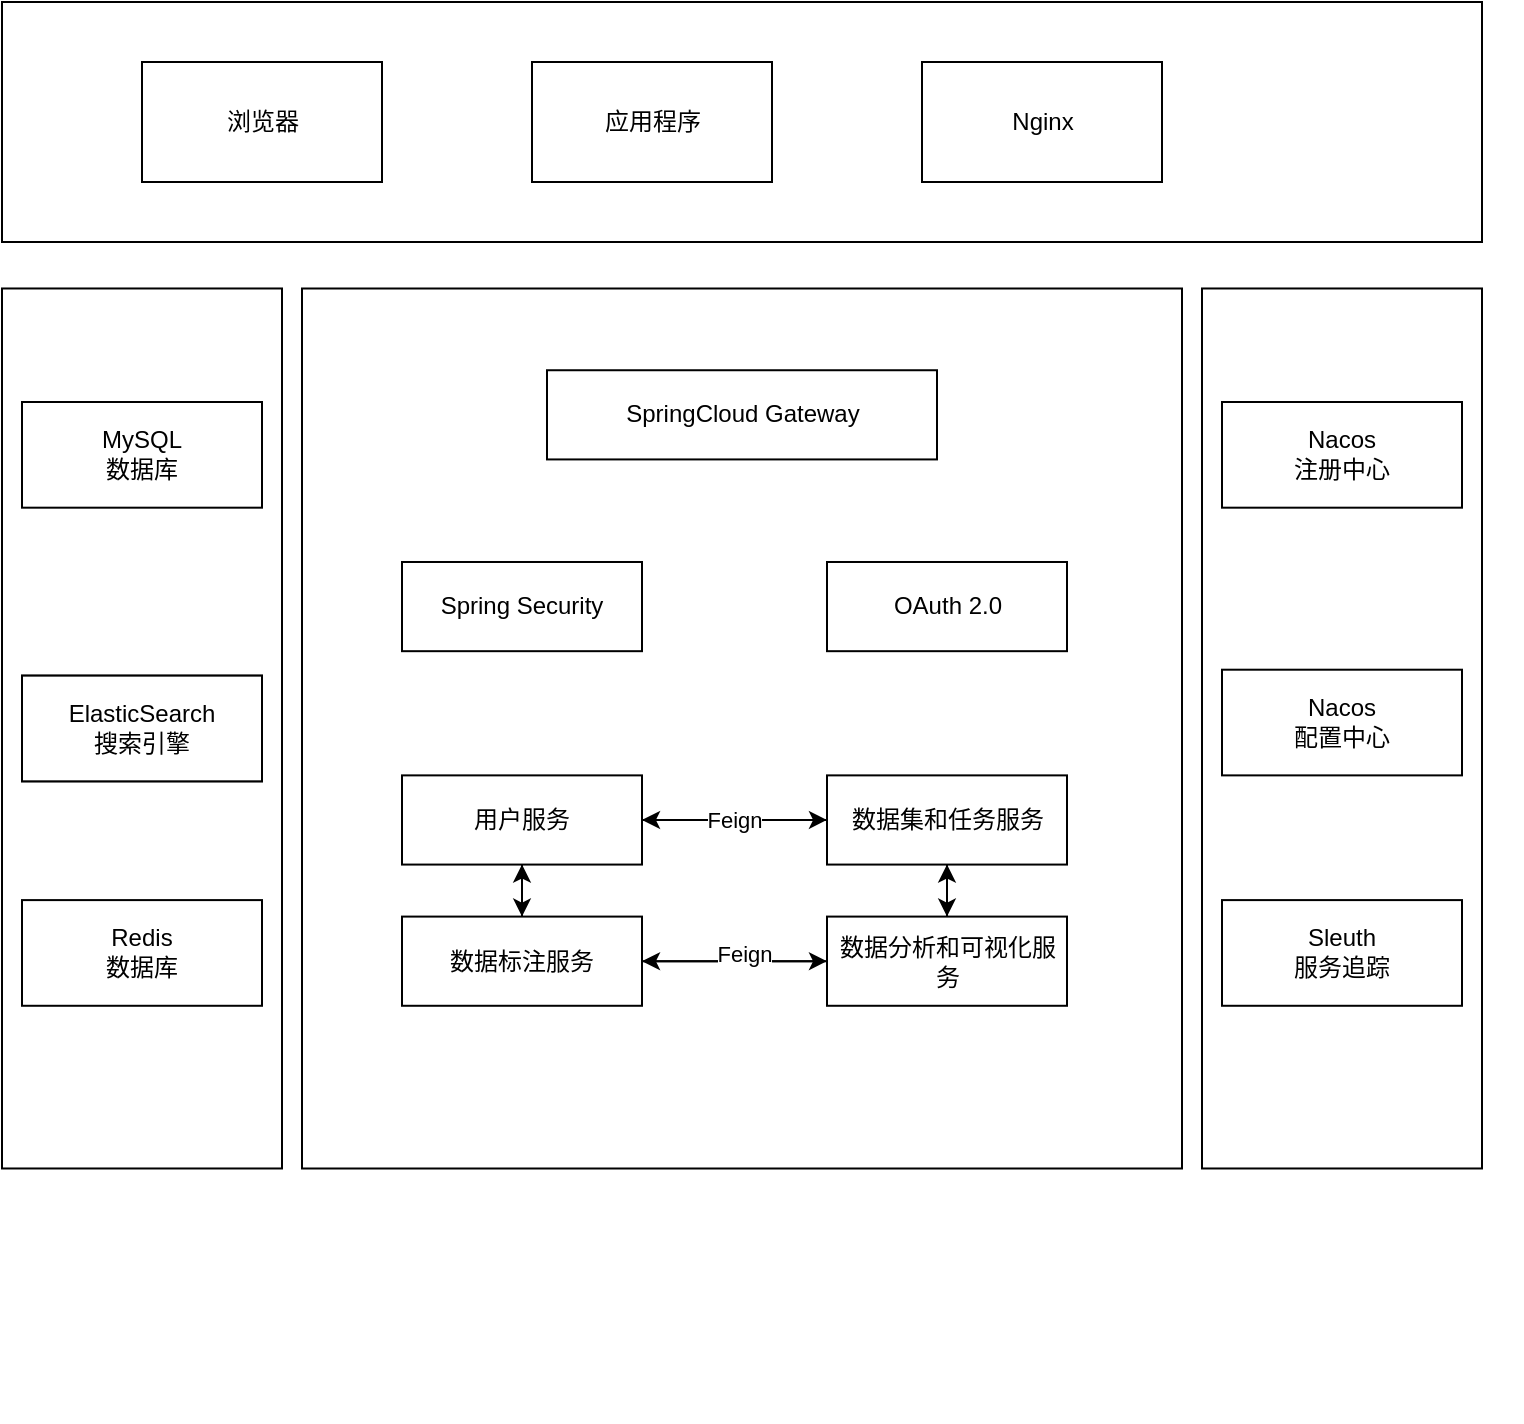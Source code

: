 <mxfile version="14.9.5" type="github">
  <diagram id="iS2GrhRJkrHkgEzzFlDL" name="第 1 页">
    <mxGraphModel dx="1422" dy="772" grid="1" gridSize="10" guides="1" tooltips="1" connect="1" arrows="1" fold="1" page="1" pageScale="1" pageWidth="827" pageHeight="1169" math="0" shadow="0">
      <root>
        <mxCell id="0" />
        <mxCell id="1" parent="0" />
        <mxCell id="yMRjelbhieKLuBqL2SfN-15" value="" style="verticalLabelPosition=bottom;verticalAlign=top;html=1;shape=mxgraph.basic.rect;fillColor2=none;strokeWidth=1;size=0;indent=5;" vertex="1" parent="1">
          <mxGeometry x="50" y="120" width="740" height="120" as="geometry" />
        </mxCell>
        <mxCell id="yMRjelbhieKLuBqL2SfN-33" value="" style="group;fontStyle=4" vertex="1" connectable="0" parent="1">
          <mxGeometry x="50" y="280" width="760" height="550" as="geometry" />
        </mxCell>
        <mxCell id="yMRjelbhieKLuBqL2SfN-25" value="" style="verticalLabelPosition=bottom;verticalAlign=top;html=1;shape=mxgraph.basic.rect;fillColor2=none;strokeWidth=1;size=20;indent=5;" vertex="1" parent="yMRjelbhieKLuBqL2SfN-33">
          <mxGeometry x="150" y="-16.76" width="440" height="440" as="geometry" />
        </mxCell>
        <mxCell id="yMRjelbhieKLuBqL2SfN-32" value="" style="rounded=0;whiteSpace=wrap;html=1;" vertex="1" parent="yMRjelbhieKLuBqL2SfN-33">
          <mxGeometry x="600" y="-16.76" width="140" height="440" as="geometry" />
        </mxCell>
        <mxCell id="yMRjelbhieKLuBqL2SfN-34" value="SpringCloud Gateway" style="rounded=0;whiteSpace=wrap;html=1;" vertex="1" parent="yMRjelbhieKLuBqL2SfN-33">
          <mxGeometry x="272.5" y="24.122" width="195" height="44.595" as="geometry" />
        </mxCell>
        <mxCell id="yMRjelbhieKLuBqL2SfN-45" value="Spring Security" style="rounded=0;whiteSpace=wrap;html=1;" vertex="1" parent="yMRjelbhieKLuBqL2SfN-33">
          <mxGeometry x="200" y="119.996" width="120" height="44.595" as="geometry" />
        </mxCell>
        <mxCell id="yMRjelbhieKLuBqL2SfN-53" value="OAuth 2.0" style="rounded=0;whiteSpace=wrap;html=1;" vertex="1" parent="yMRjelbhieKLuBqL2SfN-33">
          <mxGeometry x="412.5" y="119.996" width="120" height="44.595" as="geometry" />
        </mxCell>
        <mxCell id="yMRjelbhieKLuBqL2SfN-90" value="" style="edgeStyle=orthogonalEdgeStyle;rounded=0;orthogonalLoop=1;jettySize=auto;html=1;strokeColor=none;" edge="1" parent="yMRjelbhieKLuBqL2SfN-33" source="yMRjelbhieKLuBqL2SfN-55" target="yMRjelbhieKLuBqL2SfN-76">
          <mxGeometry relative="1" as="geometry" />
        </mxCell>
        <mxCell id="yMRjelbhieKLuBqL2SfN-91" style="edgeStyle=orthogonalEdgeStyle;rounded=0;orthogonalLoop=1;jettySize=auto;html=1;exitX=1;exitY=0.5;exitDx=0;exitDy=0;entryX=0;entryY=0.5;entryDx=0;entryDy=0;" edge="1" parent="yMRjelbhieKLuBqL2SfN-33" source="yMRjelbhieKLuBqL2SfN-55" target="yMRjelbhieKLuBqL2SfN-76">
          <mxGeometry relative="1" as="geometry" />
        </mxCell>
        <mxCell id="yMRjelbhieKLuBqL2SfN-97" style="edgeStyle=orthogonalEdgeStyle;rounded=0;orthogonalLoop=1;jettySize=auto;html=1;exitX=0.5;exitY=1;exitDx=0;exitDy=0;entryX=0.5;entryY=0;entryDx=0;entryDy=0;" edge="1" parent="yMRjelbhieKLuBqL2SfN-33" source="yMRjelbhieKLuBqL2SfN-76" target="yMRjelbhieKLuBqL2SfN-89">
          <mxGeometry relative="1" as="geometry" />
        </mxCell>
        <mxCell id="yMRjelbhieKLuBqL2SfN-76" value="数据集和任务服务" style="rounded=0;whiteSpace=wrap;html=1;" vertex="1" parent="yMRjelbhieKLuBqL2SfN-33">
          <mxGeometry x="412.5" y="226.689" width="120" height="44.595" as="geometry" />
        </mxCell>
        <mxCell id="yMRjelbhieKLuBqL2SfN-106" value="Nacos&lt;br&gt;注册中心" style="rounded=0;whiteSpace=wrap;html=1;" vertex="1" parent="yMRjelbhieKLuBqL2SfN-33">
          <mxGeometry x="610" y="40" width="120" height="52.84" as="geometry" />
        </mxCell>
        <mxCell id="yMRjelbhieKLuBqL2SfN-104" value="" style="group" vertex="1" connectable="0" parent="yMRjelbhieKLuBqL2SfN-33">
          <mxGeometry x="200" y="226.689" width="340" height="115.203" as="geometry" />
        </mxCell>
        <mxCell id="yMRjelbhieKLuBqL2SfN-55" value="用户服务" style="rounded=0;whiteSpace=wrap;html=1;" vertex="1" parent="yMRjelbhieKLuBqL2SfN-104">
          <mxGeometry y="2.842e-14" width="120" height="44.595" as="geometry" />
        </mxCell>
        <mxCell id="yMRjelbhieKLuBqL2SfN-92" style="edgeStyle=orthogonalEdgeStyle;rounded=0;orthogonalLoop=1;jettySize=auto;html=1;exitX=0;exitY=0.5;exitDx=0;exitDy=0;" edge="1" parent="yMRjelbhieKLuBqL2SfN-104" source="yMRjelbhieKLuBqL2SfN-76" target="yMRjelbhieKLuBqL2SfN-55">
          <mxGeometry relative="1" as="geometry" />
        </mxCell>
        <mxCell id="yMRjelbhieKLuBqL2SfN-93" value="Feign" style="edgeLabel;html=1;align=center;verticalAlign=middle;resizable=0;points=[];" vertex="1" connectable="0" parent="yMRjelbhieKLuBqL2SfN-92">
          <mxGeometry x="-0.2" relative="1" as="geometry">
            <mxPoint x="-10" as="offset" />
          </mxGeometry>
        </mxCell>
        <mxCell id="yMRjelbhieKLuBqL2SfN-99" style="edgeStyle=orthogonalEdgeStyle;rounded=0;orthogonalLoop=1;jettySize=auto;html=1;exitX=0.5;exitY=0;exitDx=0;exitDy=0;entryX=0.5;entryY=1;entryDx=0;entryDy=0;" edge="1" parent="yMRjelbhieKLuBqL2SfN-104" source="yMRjelbhieKLuBqL2SfN-88" target="yMRjelbhieKLuBqL2SfN-55">
          <mxGeometry relative="1" as="geometry" />
        </mxCell>
        <mxCell id="yMRjelbhieKLuBqL2SfN-110" style="edgeStyle=orthogonalEdgeStyle;rounded=0;orthogonalLoop=1;jettySize=auto;html=1;exitX=1;exitY=0.5;exitDx=0;exitDy=0;" edge="1" parent="yMRjelbhieKLuBqL2SfN-104" source="yMRjelbhieKLuBqL2SfN-88" target="yMRjelbhieKLuBqL2SfN-89">
          <mxGeometry relative="1" as="geometry" />
        </mxCell>
        <mxCell id="yMRjelbhieKLuBqL2SfN-88" value="数据标注服务" style="rounded=0;whiteSpace=wrap;html=1;" vertex="1" parent="yMRjelbhieKLuBqL2SfN-104">
          <mxGeometry y="70.608" width="120" height="44.595" as="geometry" />
        </mxCell>
        <mxCell id="yMRjelbhieKLuBqL2SfN-101" value="" style="edgeStyle=orthogonalEdgeStyle;rounded=0;orthogonalLoop=1;jettySize=auto;html=1;exitX=0;exitY=0.5;exitDx=0;exitDy=0;entryX=1;entryY=0.5;entryDx=0;entryDy=0;" edge="1" parent="yMRjelbhieKLuBqL2SfN-104" source="yMRjelbhieKLuBqL2SfN-89" target="yMRjelbhieKLuBqL2SfN-88">
          <mxGeometry relative="1" as="geometry" />
        </mxCell>
        <mxCell id="yMRjelbhieKLuBqL2SfN-111" value="Feign" style="edgeLabel;html=1;align=center;verticalAlign=middle;resizable=0;points=[];" vertex="1" connectable="0" parent="yMRjelbhieKLuBqL2SfN-101">
          <mxGeometry x="0.232" y="-4" relative="1" as="geometry">
            <mxPoint x="15" as="offset" />
          </mxGeometry>
        </mxCell>
        <mxCell id="yMRjelbhieKLuBqL2SfN-98" style="edgeStyle=orthogonalEdgeStyle;rounded=0;orthogonalLoop=1;jettySize=auto;html=1;exitX=0.5;exitY=1;exitDx=0;exitDy=0;entryX=0.5;entryY=0;entryDx=0;entryDy=0;" edge="1" parent="yMRjelbhieKLuBqL2SfN-104" source="yMRjelbhieKLuBqL2SfN-55" target="yMRjelbhieKLuBqL2SfN-88">
          <mxGeometry relative="1" as="geometry" />
        </mxCell>
        <mxCell id="yMRjelbhieKLuBqL2SfN-89" value="数据分析和可视化服务" style="rounded=0;whiteSpace=wrap;html=1;" vertex="1" parent="yMRjelbhieKLuBqL2SfN-104">
          <mxGeometry x="212.5" y="70.608" width="120" height="44.595" as="geometry" />
        </mxCell>
        <mxCell id="yMRjelbhieKLuBqL2SfN-96" style="edgeStyle=orthogonalEdgeStyle;rounded=0;orthogonalLoop=1;jettySize=auto;html=1;exitX=0.5;exitY=0;exitDx=0;exitDy=0;entryX=0.5;entryY=1;entryDx=0;entryDy=0;" edge="1" parent="yMRjelbhieKLuBqL2SfN-33" source="yMRjelbhieKLuBqL2SfN-89" target="yMRjelbhieKLuBqL2SfN-76">
          <mxGeometry relative="1" as="geometry" />
        </mxCell>
        <mxCell id="yMRjelbhieKLuBqL2SfN-136" value="Nacos&lt;br&gt;配置中心" style="rounded=0;whiteSpace=wrap;html=1;" vertex="1" parent="yMRjelbhieKLuBqL2SfN-33">
          <mxGeometry x="610" y="173.85" width="120" height="52.84" as="geometry" />
        </mxCell>
        <mxCell id="yMRjelbhieKLuBqL2SfN-137" value="Sleuth&lt;br&gt;服务追踪" style="rounded=0;whiteSpace=wrap;html=1;" vertex="1" parent="yMRjelbhieKLuBqL2SfN-33">
          <mxGeometry x="610" y="289.05" width="120" height="52.84" as="geometry" />
        </mxCell>
        <mxCell id="yMRjelbhieKLuBqL2SfN-140" value="" style="rounded=0;whiteSpace=wrap;html=1;" vertex="1" parent="yMRjelbhieKLuBqL2SfN-33">
          <mxGeometry y="-16.76" width="140" height="440" as="geometry" />
        </mxCell>
        <mxCell id="yMRjelbhieKLuBqL2SfN-141" value="MySQL&lt;br&gt;数据库" style="rounded=0;whiteSpace=wrap;html=1;" vertex="1" parent="yMRjelbhieKLuBqL2SfN-33">
          <mxGeometry x="10" y="40" width="120" height="52.84" as="geometry" />
        </mxCell>
        <mxCell id="yMRjelbhieKLuBqL2SfN-142" value="ElasticSearch&lt;br&gt;搜索引擎" style="rounded=0;whiteSpace=wrap;html=1;" vertex="1" parent="yMRjelbhieKLuBqL2SfN-33">
          <mxGeometry x="10" y="176.82" width="120" height="52.84" as="geometry" />
        </mxCell>
        <mxCell id="yMRjelbhieKLuBqL2SfN-144" value="Redis&lt;br&gt;数据库" style="rounded=0;whiteSpace=wrap;html=1;" vertex="1" parent="yMRjelbhieKLuBqL2SfN-33">
          <mxGeometry x="10" y="289.05" width="120" height="52.84" as="geometry" />
        </mxCell>
        <mxCell id="yMRjelbhieKLuBqL2SfN-21" value="" style="group" vertex="1" connectable="0" parent="1">
          <mxGeometry x="315" y="150" width="120" height="60" as="geometry" />
        </mxCell>
        <mxCell id="yMRjelbhieKLuBqL2SfN-19" value="" style="verticalLabelPosition=bottom;verticalAlign=top;html=1;shape=mxgraph.basic.rect;fillColor2=none;strokeWidth=1;size=20;indent=5;" vertex="1" parent="yMRjelbhieKLuBqL2SfN-21">
          <mxGeometry width="120" height="60" as="geometry" />
        </mxCell>
        <mxCell id="yMRjelbhieKLuBqL2SfN-20" value="应用程序" style="text;html=1;resizable=0;autosize=1;align=center;verticalAlign=middle;points=[];fillColor=none;strokeColor=none;rounded=0;" vertex="1" parent="yMRjelbhieKLuBqL2SfN-21">
          <mxGeometry x="25" y="20" width="70" height="20" as="geometry" />
        </mxCell>
        <mxCell id="yMRjelbhieKLuBqL2SfN-22" value="" style="group" vertex="1" connectable="0" parent="1">
          <mxGeometry x="510" y="150" width="120" height="60" as="geometry" />
        </mxCell>
        <mxCell id="yMRjelbhieKLuBqL2SfN-29" value="" style="group" vertex="1" connectable="0" parent="yMRjelbhieKLuBqL2SfN-22">
          <mxGeometry width="120" height="60" as="geometry" />
        </mxCell>
        <mxCell id="yMRjelbhieKLuBqL2SfN-23" value="" style="verticalLabelPosition=bottom;verticalAlign=top;html=1;shape=mxgraph.basic.rect;fillColor2=none;strokeWidth=1;size=20;indent=5;" vertex="1" parent="yMRjelbhieKLuBqL2SfN-29">
          <mxGeometry width="120" height="60" as="geometry" />
        </mxCell>
        <mxCell id="yMRjelbhieKLuBqL2SfN-24" value="Nginx" style="text;html=1;resizable=0;autosize=1;align=center;verticalAlign=middle;points=[];fillColor=none;strokeColor=none;rounded=0;" vertex="1" parent="yMRjelbhieKLuBqL2SfN-29">
          <mxGeometry x="35" y="20" width="50" height="20" as="geometry" />
        </mxCell>
        <mxCell id="yMRjelbhieKLuBqL2SfN-26" value="" style="group" vertex="1" connectable="0" parent="1">
          <mxGeometry x="120" y="150" width="120" height="60" as="geometry" />
        </mxCell>
        <mxCell id="yMRjelbhieKLuBqL2SfN-17" value="" style="verticalLabelPosition=bottom;verticalAlign=top;html=1;shape=mxgraph.basic.rect;fillColor2=none;strokeWidth=1;size=20;indent=5;" vertex="1" parent="yMRjelbhieKLuBqL2SfN-26">
          <mxGeometry width="120" height="60" as="geometry" />
        </mxCell>
        <mxCell id="yMRjelbhieKLuBqL2SfN-18" value="浏览器" style="text;html=1;resizable=0;autosize=1;align=center;verticalAlign=middle;points=[];fillColor=none;strokeColor=none;rounded=0;" vertex="1" parent="yMRjelbhieKLuBqL2SfN-26">
          <mxGeometry x="30" y="20" width="60" height="20" as="geometry" />
        </mxCell>
        <mxCell id="yMRjelbhieKLuBqL2SfN-143" value="ElasticSearch&lt;br&gt;搜索引擎" style="rounded=0;whiteSpace=wrap;html=1;" vertex="1" parent="1">
          <mxGeometry x="60" y="456.82" width="120" height="52.84" as="geometry" />
        </mxCell>
      </root>
    </mxGraphModel>
  </diagram>
</mxfile>
